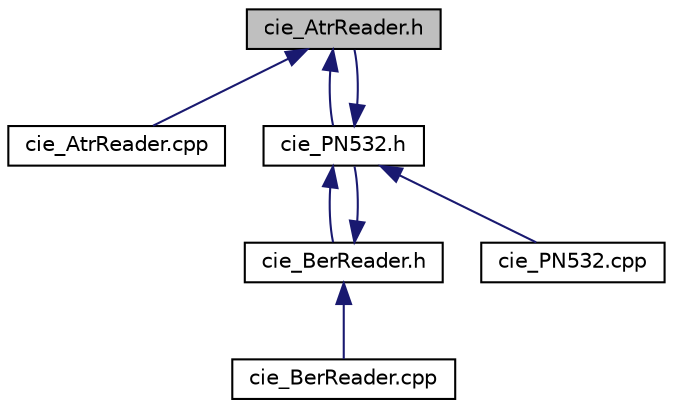 digraph "cie_AtrReader.h"
{
  edge [fontname="Helvetica",fontsize="10",labelfontname="Helvetica",labelfontsize="10"];
  node [fontname="Helvetica",fontsize="10",shape=record];
  Node1 [label="cie_AtrReader.h",height=0.2,width=0.4,color="black", fillcolor="grey75", style="filled", fontcolor="black"];
  Node1 -> Node2 [dir="back",color="midnightblue",fontsize="10",style="solid"];
  Node2 [label="cie_AtrReader.cpp",height=0.2,width=0.4,color="black", fillcolor="white", style="filled",URL="$cie__AtrReader_8cpp.html"];
  Node1 -> Node3 [dir="back",color="midnightblue",fontsize="10",style="solid"];
  Node3 [label="cie_PN532.h",height=0.2,width=0.4,color="black", fillcolor="white", style="filled",URL="$cie__PN532_8h.html"];
  Node3 -> Node1 [dir="back",color="midnightblue",fontsize="10",style="solid"];
  Node3 -> Node4 [dir="back",color="midnightblue",fontsize="10",style="solid"];
  Node4 [label="cie_BerReader.h",height=0.2,width=0.4,color="black", fillcolor="white", style="filled",URL="$cie__BerReader_8h.html"];
  Node4 -> Node3 [dir="back",color="midnightblue",fontsize="10",style="solid"];
  Node4 -> Node5 [dir="back",color="midnightblue",fontsize="10",style="solid"];
  Node5 [label="cie_BerReader.cpp",height=0.2,width=0.4,color="black", fillcolor="white", style="filled",URL="$cie__BerReader_8cpp.html"];
  Node3 -> Node6 [dir="back",color="midnightblue",fontsize="10",style="solid"];
  Node6 [label="cie_PN532.cpp",height=0.2,width=0.4,color="black", fillcolor="white", style="filled",URL="$cie__PN532_8cpp.html"];
}

